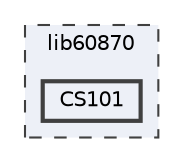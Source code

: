 digraph "C:/Users/IlyesBekaddour/Desktop/Workspace/lib60870.net/lib60870/CS101"
{
 // LATEX_PDF_SIZE
  bgcolor="transparent";
  edge [fontname=Helvetica,fontsize=10,labelfontname=Helvetica,labelfontsize=10];
  node [fontname=Helvetica,fontsize=10,shape=box,height=0.2,width=0.4];
  compound=true
  subgraph clusterdir_d8978c4994c85815b95534f7a21d38a3 {
    graph [ bgcolor="#edf0f7", pencolor="grey25", label="lib60870", fontname=Helvetica,fontsize=10 style="filled,dashed", URL="dir_d8978c4994c85815b95534f7a21d38a3.html",tooltip=""]
  dir_8ef50c26ad56f3b20d037a50a7a693a6 [label="CS101", fillcolor="#edf0f7", color="grey25", style="filled,bold", URL="dir_8ef50c26ad56f3b20d037a50a7a693a6.html",tooltip=""];
  }
}
